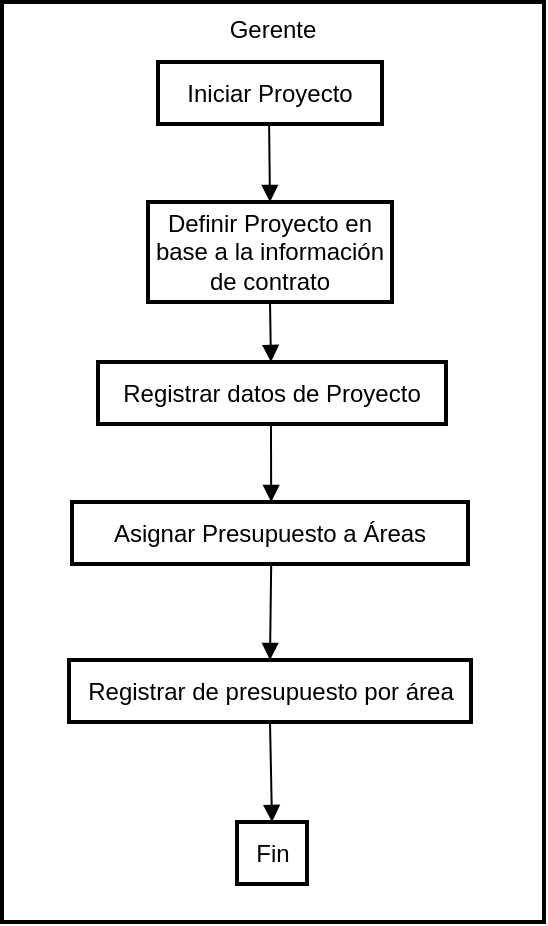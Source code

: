 <mxfile version="24.5.1" type="device">
  <diagram name="Página-1" id="e2viDXa1V7m1mfgfber2">
    <mxGraphModel dx="1290" dy="621" grid="1" gridSize="10" guides="1" tooltips="1" connect="1" arrows="1" fold="1" page="1" pageScale="1" pageWidth="1200" pageHeight="1650" math="0" shadow="0">
      <root>
        <mxCell id="0" />
        <mxCell id="1" parent="0" />
        <mxCell id="uWw62w0ewuvbe91IY4ZS-31" value="Gerente" style="whiteSpace=wrap;strokeWidth=2;verticalAlign=top;" vertex="1" parent="1">
          <mxGeometry x="80" y="40" width="271" height="460" as="geometry" />
        </mxCell>
        <mxCell id="uWw62w0ewuvbe91IY4ZS-32" value="Definir Proyecto en base a la información de contrato" style="whiteSpace=wrap;strokeWidth=2;" vertex="1" parent="1">
          <mxGeometry x="153" y="140" width="122" height="50" as="geometry" />
        </mxCell>
        <mxCell id="uWw62w0ewuvbe91IY4ZS-33" value="Registrar datos de Proyecto" style="whiteSpace=wrap;strokeWidth=2;" vertex="1" parent="1">
          <mxGeometry x="128" y="220" width="174" height="31" as="geometry" />
        </mxCell>
        <mxCell id="uWw62w0ewuvbe91IY4ZS-34" value="Asignar Presupuesto a Áreas" style="whiteSpace=wrap;strokeWidth=2;" vertex="1" parent="1">
          <mxGeometry x="115" y="290" width="198" height="31" as="geometry" />
        </mxCell>
        <mxCell id="uWw62w0ewuvbe91IY4ZS-35" value="Registrar de presupuesto por área" style="whiteSpace=wrap;strokeWidth=2;" vertex="1" parent="1">
          <mxGeometry x="113.5" y="369" width="201" height="31" as="geometry" />
        </mxCell>
        <mxCell id="uWw62w0ewuvbe91IY4ZS-38" value="Iniciar Proyecto" style="whiteSpace=wrap;strokeWidth=2;" vertex="1" parent="1">
          <mxGeometry x="158" y="70" width="112" height="31" as="geometry" />
        </mxCell>
        <mxCell id="uWw62w0ewuvbe91IY4ZS-40" value="" style="curved=1;startArrow=none;endArrow=block;exitX=0.496;exitY=1;entryX=0.5;entryY=0;rounded=0;" edge="1" parent="1" source="uWw62w0ewuvbe91IY4ZS-38" target="uWw62w0ewuvbe91IY4ZS-32">
          <mxGeometry relative="1" as="geometry">
            <Array as="points" />
          </mxGeometry>
        </mxCell>
        <mxCell id="uWw62w0ewuvbe91IY4ZS-41" value="" style="curved=1;startArrow=none;endArrow=block;exitX=0.5;exitY=1;entryX=0.497;entryY=0;rounded=0;" edge="1" parent="1" source="uWw62w0ewuvbe91IY4ZS-32" target="uWw62w0ewuvbe91IY4ZS-33">
          <mxGeometry relative="1" as="geometry">
            <Array as="points" />
          </mxGeometry>
        </mxCell>
        <mxCell id="uWw62w0ewuvbe91IY4ZS-42" value="" style="curved=1;startArrow=none;endArrow=block;exitX=0.497;exitY=1;entryX=0.503;entryY=0;rounded=0;" edge="1" parent="1" source="uWw62w0ewuvbe91IY4ZS-33" target="uWw62w0ewuvbe91IY4ZS-34">
          <mxGeometry relative="1" as="geometry">
            <Array as="points" />
          </mxGeometry>
        </mxCell>
        <mxCell id="uWw62w0ewuvbe91IY4ZS-43" value="" style="curved=1;startArrow=none;endArrow=block;exitX=0.503;exitY=1;entryX=0.5;entryY=0;rounded=0;" edge="1" parent="1" source="uWw62w0ewuvbe91IY4ZS-34" target="uWw62w0ewuvbe91IY4ZS-35">
          <mxGeometry relative="1" as="geometry">
            <Array as="points" />
          </mxGeometry>
        </mxCell>
        <mxCell id="uWw62w0ewuvbe91IY4ZS-44" value="" style="curved=1;startArrow=none;endArrow=block;exitX=0.5;exitY=1;entryX=0.5;entryY=0;rounded=0;" edge="1" parent="1" source="uWw62w0ewuvbe91IY4ZS-35">
          <mxGeometry relative="1" as="geometry">
            <Array as="points" />
            <mxPoint x="215.001" y="450" as="targetPoint" />
          </mxGeometry>
        </mxCell>
        <mxCell id="uWw62w0ewuvbe91IY4ZS-50" value="Fin" style="whiteSpace=wrap;strokeWidth=2;" vertex="1" parent="1">
          <mxGeometry x="197.5" y="450" width="35" height="31" as="geometry" />
        </mxCell>
      </root>
    </mxGraphModel>
  </diagram>
</mxfile>
